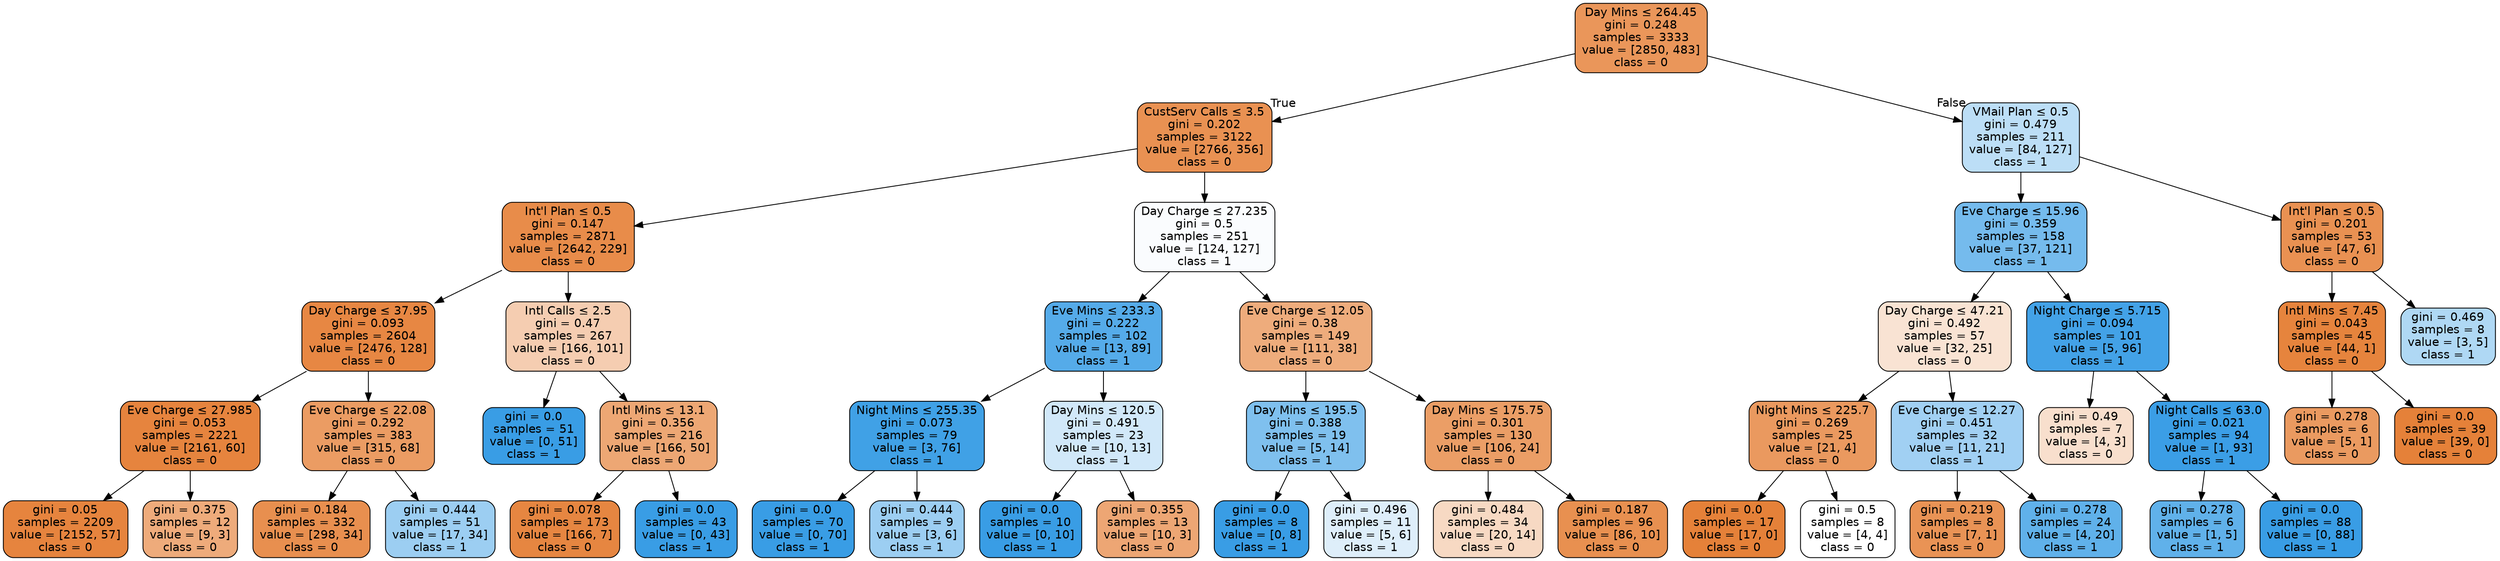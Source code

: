 digraph Tree {
node [shape=box, style="filled, rounded", color="black", fontname=helvetica] ;
edge [fontname=helvetica] ;
0 [label=<Day Mins &le; 264.45<br/>gini = 0.248<br/>samples = 3333<br/>value = [2850, 483]<br/>class = 0>, fillcolor="#e58139d4"] ;
1 [label=<CustServ Calls &le; 3.5<br/>gini = 0.202<br/>samples = 3122<br/>value = [2766, 356]<br/>class = 0>, fillcolor="#e58139de"] ;
0 -> 1 [labeldistance=2.5, labelangle=45, headlabel="True"] ;
2 [label=<Int'l Plan &le; 0.5<br/>gini = 0.147<br/>samples = 2871<br/>value = [2642, 229]<br/>class = 0>, fillcolor="#e58139e9"] ;
1 -> 2 ;
3 [label=<Day Charge &le; 37.95<br/>gini = 0.093<br/>samples = 2604<br/>value = [2476, 128]<br/>class = 0>, fillcolor="#e58139f2"] ;
2 -> 3 ;
4 [label=<Eve Charge &le; 27.985<br/>gini = 0.053<br/>samples = 2221<br/>value = [2161, 60]<br/>class = 0>, fillcolor="#e58139f8"] ;
3 -> 4 ;
5 [label=<gini = 0.05<br/>samples = 2209<br/>value = [2152, 57]<br/>class = 0>, fillcolor="#e58139f8"] ;
4 -> 5 ;
6 [label=<gini = 0.375<br/>samples = 12<br/>value = [9, 3]<br/>class = 0>, fillcolor="#e58139aa"] ;
4 -> 6 ;
7 [label=<Eve Charge &le; 22.08<br/>gini = 0.292<br/>samples = 383<br/>value = [315, 68]<br/>class = 0>, fillcolor="#e58139c8"] ;
3 -> 7 ;
8 [label=<gini = 0.184<br/>samples = 332<br/>value = [298, 34]<br/>class = 0>, fillcolor="#e58139e2"] ;
7 -> 8 ;
9 [label=<gini = 0.444<br/>samples = 51<br/>value = [17, 34]<br/>class = 1>, fillcolor="#399de57f"] ;
7 -> 9 ;
10 [label=<Intl Calls &le; 2.5<br/>gini = 0.47<br/>samples = 267<br/>value = [166, 101]<br/>class = 0>, fillcolor="#e5813964"] ;
2 -> 10 ;
11 [label=<gini = 0.0<br/>samples = 51<br/>value = [0, 51]<br/>class = 1>, fillcolor="#399de5ff"] ;
10 -> 11 ;
12 [label=<Intl Mins &le; 13.1<br/>gini = 0.356<br/>samples = 216<br/>value = [166, 50]<br/>class = 0>, fillcolor="#e58139b2"] ;
10 -> 12 ;
13 [label=<gini = 0.078<br/>samples = 173<br/>value = [166, 7]<br/>class = 0>, fillcolor="#e58139f4"] ;
12 -> 13 ;
14 [label=<gini = 0.0<br/>samples = 43<br/>value = [0, 43]<br/>class = 1>, fillcolor="#399de5ff"] ;
12 -> 14 ;
15 [label=<Day Charge &le; 27.235<br/>gini = 0.5<br/>samples = 251<br/>value = [124, 127]<br/>class = 1>, fillcolor="#399de506"] ;
1 -> 15 ;
16 [label=<Eve Mins &le; 233.3<br/>gini = 0.222<br/>samples = 102<br/>value = [13, 89]<br/>class = 1>, fillcolor="#399de5da"] ;
15 -> 16 ;
17 [label=<Night Mins &le; 255.35<br/>gini = 0.073<br/>samples = 79<br/>value = [3, 76]<br/>class = 1>, fillcolor="#399de5f5"] ;
16 -> 17 ;
18 [label=<gini = 0.0<br/>samples = 70<br/>value = [0, 70]<br/>class = 1>, fillcolor="#399de5ff"] ;
17 -> 18 ;
19 [label=<gini = 0.444<br/>samples = 9<br/>value = [3, 6]<br/>class = 1>, fillcolor="#399de57f"] ;
17 -> 19 ;
20 [label=<Day Mins &le; 120.5<br/>gini = 0.491<br/>samples = 23<br/>value = [10, 13]<br/>class = 1>, fillcolor="#399de53b"] ;
16 -> 20 ;
21 [label=<gini = 0.0<br/>samples = 10<br/>value = [0, 10]<br/>class = 1>, fillcolor="#399de5ff"] ;
20 -> 21 ;
22 [label=<gini = 0.355<br/>samples = 13<br/>value = [10, 3]<br/>class = 0>, fillcolor="#e58139b3"] ;
20 -> 22 ;
23 [label=<Eve Charge &le; 12.05<br/>gini = 0.38<br/>samples = 149<br/>value = [111, 38]<br/>class = 0>, fillcolor="#e58139a8"] ;
15 -> 23 ;
24 [label=<Day Mins &le; 195.5<br/>gini = 0.388<br/>samples = 19<br/>value = [5, 14]<br/>class = 1>, fillcolor="#399de5a4"] ;
23 -> 24 ;
25 [label=<gini = 0.0<br/>samples = 8<br/>value = [0, 8]<br/>class = 1>, fillcolor="#399de5ff"] ;
24 -> 25 ;
26 [label=<gini = 0.496<br/>samples = 11<br/>value = [5, 6]<br/>class = 1>, fillcolor="#399de52a"] ;
24 -> 26 ;
27 [label=<Day Mins &le; 175.75<br/>gini = 0.301<br/>samples = 130<br/>value = [106, 24]<br/>class = 0>, fillcolor="#e58139c5"] ;
23 -> 27 ;
28 [label=<gini = 0.484<br/>samples = 34<br/>value = [20, 14]<br/>class = 0>, fillcolor="#e581394d"] ;
27 -> 28 ;
29 [label=<gini = 0.187<br/>samples = 96<br/>value = [86, 10]<br/>class = 0>, fillcolor="#e58139e1"] ;
27 -> 29 ;
30 [label=<VMail Plan &le; 0.5<br/>gini = 0.479<br/>samples = 211<br/>value = [84, 127]<br/>class = 1>, fillcolor="#399de556"] ;
0 -> 30 [labeldistance=2.5, labelangle=-45, headlabel="False"] ;
31 [label=<Eve Charge &le; 15.96<br/>gini = 0.359<br/>samples = 158<br/>value = [37, 121]<br/>class = 1>, fillcolor="#399de5b1"] ;
30 -> 31 ;
32 [label=<Day Charge &le; 47.21<br/>gini = 0.492<br/>samples = 57<br/>value = [32, 25]<br/>class = 0>, fillcolor="#e5813938"] ;
31 -> 32 ;
33 [label=<Night Mins &le; 225.7<br/>gini = 0.269<br/>samples = 25<br/>value = [21, 4]<br/>class = 0>, fillcolor="#e58139ce"] ;
32 -> 33 ;
34 [label=<gini = 0.0<br/>samples = 17<br/>value = [17, 0]<br/>class = 0>, fillcolor="#e58139ff"] ;
33 -> 34 ;
35 [label=<gini = 0.5<br/>samples = 8<br/>value = [4, 4]<br/>class = 0>, fillcolor="#e5813900"] ;
33 -> 35 ;
36 [label=<Eve Charge &le; 12.27<br/>gini = 0.451<br/>samples = 32<br/>value = [11, 21]<br/>class = 1>, fillcolor="#399de579"] ;
32 -> 36 ;
37 [label=<gini = 0.219<br/>samples = 8<br/>value = [7, 1]<br/>class = 0>, fillcolor="#e58139db"] ;
36 -> 37 ;
38 [label=<gini = 0.278<br/>samples = 24<br/>value = [4, 20]<br/>class = 1>, fillcolor="#399de5cc"] ;
36 -> 38 ;
39 [label=<Night Charge &le; 5.715<br/>gini = 0.094<br/>samples = 101<br/>value = [5, 96]<br/>class = 1>, fillcolor="#399de5f2"] ;
31 -> 39 ;
40 [label=<gini = 0.49<br/>samples = 7<br/>value = [4, 3]<br/>class = 0>, fillcolor="#e5813940"] ;
39 -> 40 ;
41 [label=<Night Calls &le; 63.0<br/>gini = 0.021<br/>samples = 94<br/>value = [1, 93]<br/>class = 1>, fillcolor="#399de5fc"] ;
39 -> 41 ;
42 [label=<gini = 0.278<br/>samples = 6<br/>value = [1, 5]<br/>class = 1>, fillcolor="#399de5cc"] ;
41 -> 42 ;
43 [label=<gini = 0.0<br/>samples = 88<br/>value = [0, 88]<br/>class = 1>, fillcolor="#399de5ff"] ;
41 -> 43 ;
44 [label=<Int'l Plan &le; 0.5<br/>gini = 0.201<br/>samples = 53<br/>value = [47, 6]<br/>class = 0>, fillcolor="#e58139de"] ;
30 -> 44 ;
45 [label=<Intl Mins &le; 7.45<br/>gini = 0.043<br/>samples = 45<br/>value = [44, 1]<br/>class = 0>, fillcolor="#e58139f9"] ;
44 -> 45 ;
46 [label=<gini = 0.278<br/>samples = 6<br/>value = [5, 1]<br/>class = 0>, fillcolor="#e58139cc"] ;
45 -> 46 ;
47 [label=<gini = 0.0<br/>samples = 39<br/>value = [39, 0]<br/>class = 0>, fillcolor="#e58139ff"] ;
45 -> 47 ;
48 [label=<gini = 0.469<br/>samples = 8<br/>value = [3, 5]<br/>class = 1>, fillcolor="#399de566"] ;
44 -> 48 ;
}